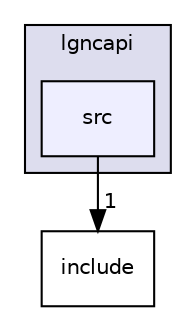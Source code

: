 digraph "lgncapi/src" {
  compound=true
  node [ fontsize="10", fontname="Helvetica"];
  edge [ labelfontsize="10", labelfontname="Helvetica"];
  subgraph clusterdir_dddacb39a28ccab5ccc5437e0bc3efe6 {
    graph [ bgcolor="#ddddee", pencolor="black", label="lgncapi" fontname="Helvetica", fontsize="10", URL="dir_dddacb39a28ccab5ccc5437e0bc3efe6.html"]
  dir_a52b94bb14d193f472647ef9d5714f89 [shape=box, label="src", style="filled", fillcolor="#eeeeff", pencolor="black", URL="dir_a52b94bb14d193f472647ef9d5714f89.html"];
  }
  dir_bd55be3e7513708b4fd19e210b40e663 [shape=box label="include" URL="dir_bd55be3e7513708b4fd19e210b40e663.html"];
  dir_a52b94bb14d193f472647ef9d5714f89->dir_bd55be3e7513708b4fd19e210b40e663 [headlabel="1", labeldistance=1.5 headhref="dir_000002_000001.html"];
}
